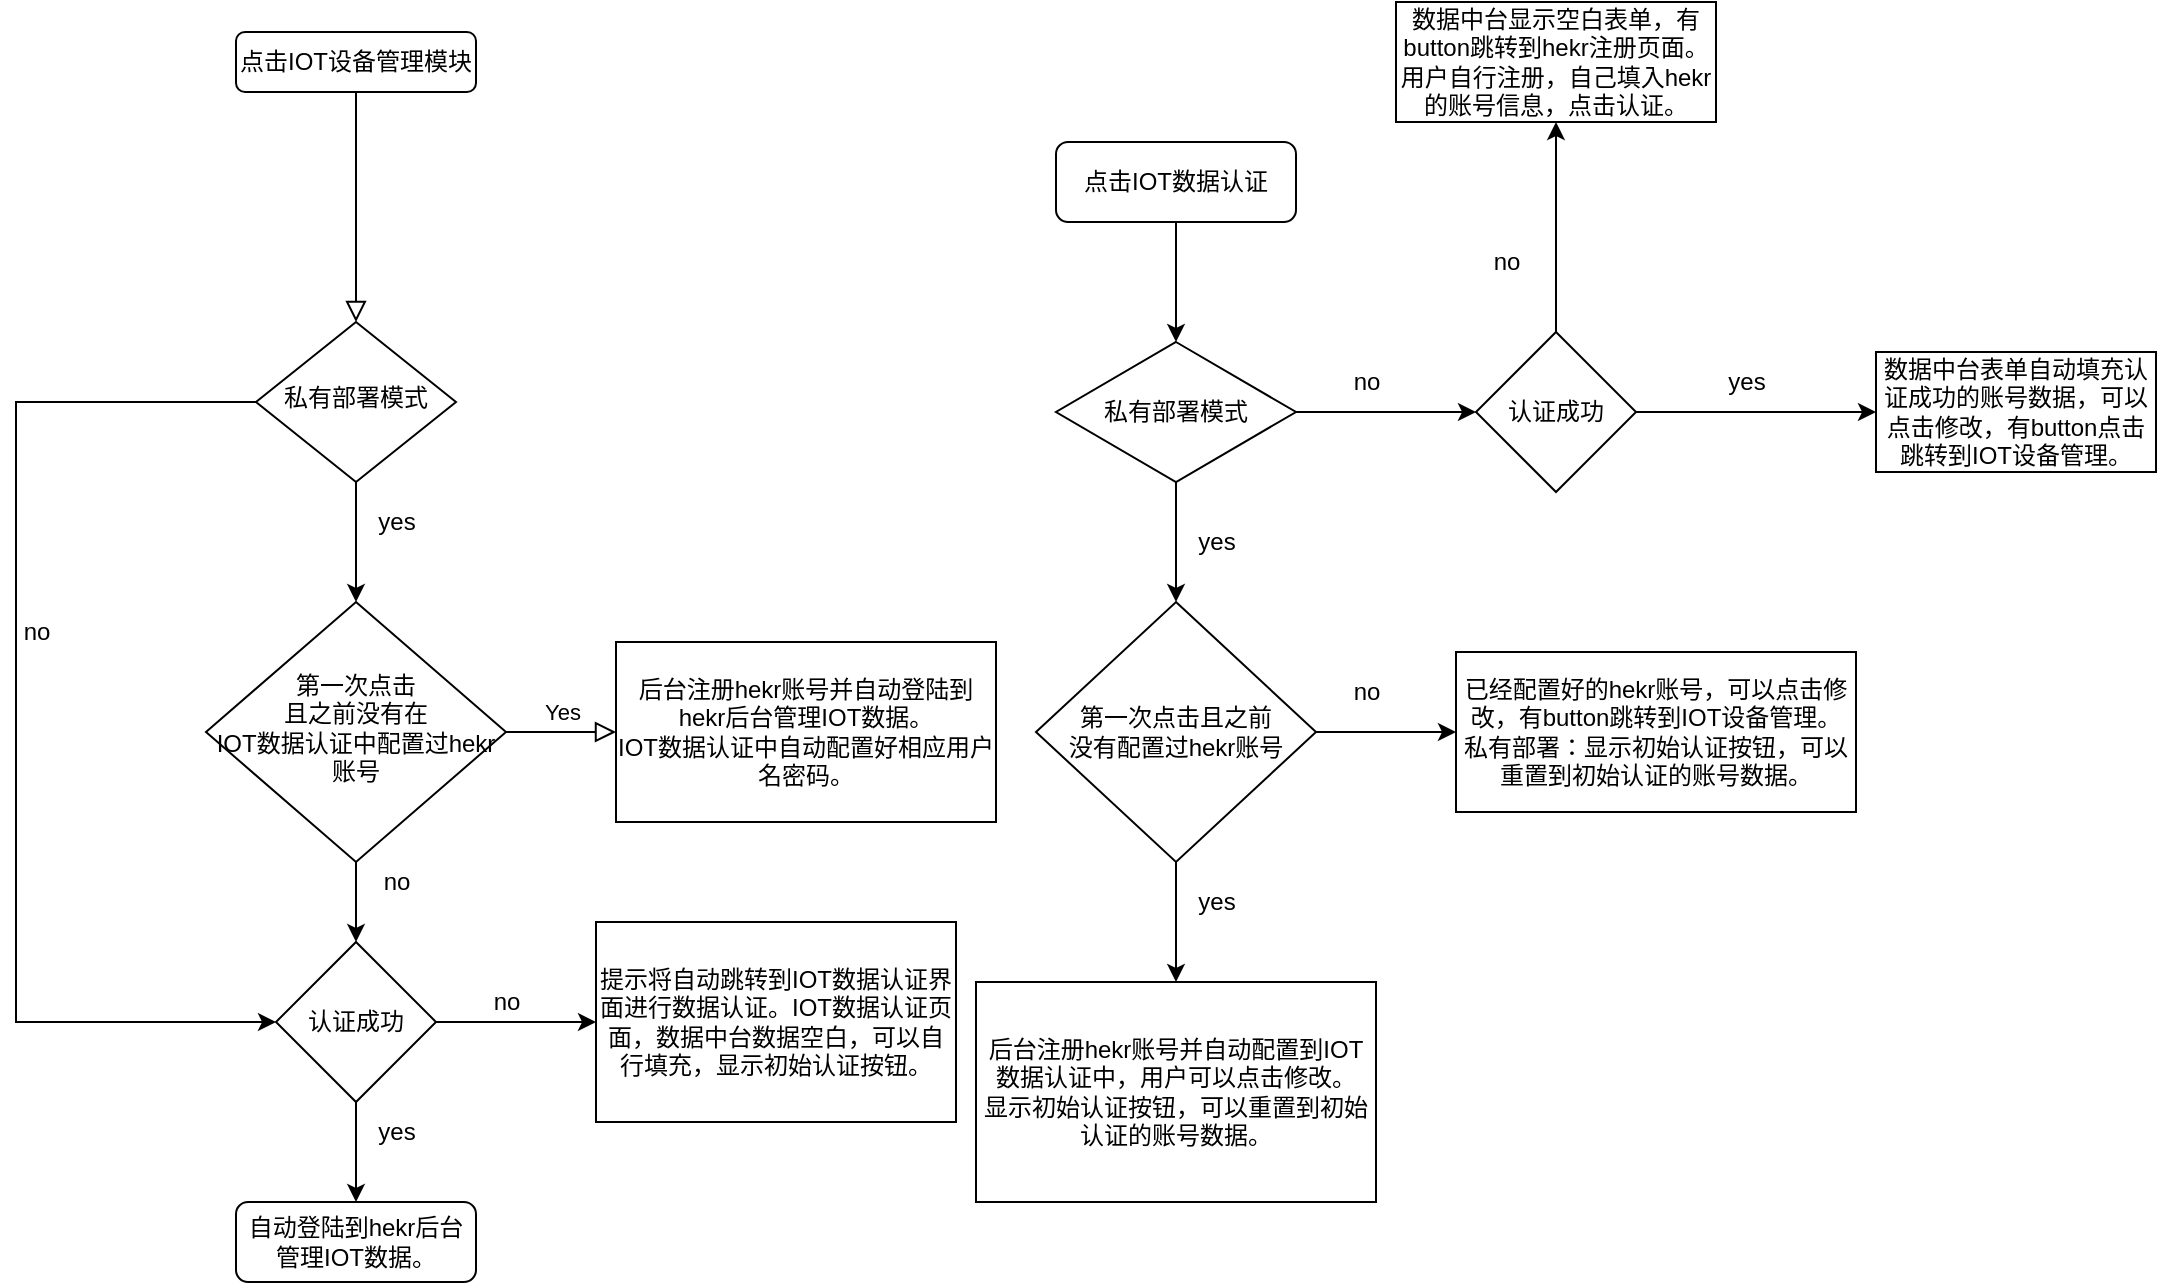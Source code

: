 <mxfile version="14.5.0" type="github">
  <diagram id="C5RBs43oDa-KdzZeNtuy" name="Page-1">
    <mxGraphModel dx="1330" dy="610" grid="1" gridSize="10" guides="1" tooltips="1" connect="1" arrows="1" fold="1" page="1" pageScale="1" pageWidth="827" pageHeight="1169" math="0" shadow="0">
      <root>
        <mxCell id="WIyWlLk6GJQsqaUBKTNV-0" />
        <mxCell id="WIyWlLk6GJQsqaUBKTNV-1" parent="WIyWlLk6GJQsqaUBKTNV-0" />
        <mxCell id="WIyWlLk6GJQsqaUBKTNV-2" value="" style="rounded=0;html=1;jettySize=auto;orthogonalLoop=1;fontSize=11;endArrow=block;endFill=0;endSize=8;strokeWidth=1;shadow=0;labelBackgroundColor=none;edgeStyle=orthogonalEdgeStyle;" parent="WIyWlLk6GJQsqaUBKTNV-1" source="WIyWlLk6GJQsqaUBKTNV-3" target="WIyWlLk6GJQsqaUBKTNV-6" edge="1">
          <mxGeometry relative="1" as="geometry" />
        </mxCell>
        <mxCell id="WIyWlLk6GJQsqaUBKTNV-3" value="点击IOT设备管理模块" style="rounded=1;whiteSpace=wrap;html=1;fontSize=12;glass=0;strokeWidth=1;shadow=0;" parent="WIyWlLk6GJQsqaUBKTNV-1" vertex="1">
          <mxGeometry x="160" y="25" width="120" height="30" as="geometry" />
        </mxCell>
        <mxCell id="k0uKY-lTLWk4_8m04BFy-28" value="" style="edgeStyle=orthogonalEdgeStyle;rounded=0;orthogonalLoop=1;jettySize=auto;html=1;" edge="1" parent="WIyWlLk6GJQsqaUBKTNV-1" source="WIyWlLk6GJQsqaUBKTNV-6" target="WIyWlLk6GJQsqaUBKTNV-10">
          <mxGeometry relative="1" as="geometry" />
        </mxCell>
        <mxCell id="k0uKY-lTLWk4_8m04BFy-56" style="edgeStyle=orthogonalEdgeStyle;rounded=0;orthogonalLoop=1;jettySize=auto;html=1;exitX=0;exitY=0.5;exitDx=0;exitDy=0;" edge="1" parent="WIyWlLk6GJQsqaUBKTNV-1" source="WIyWlLk6GJQsqaUBKTNV-6">
          <mxGeometry relative="1" as="geometry">
            <mxPoint x="180" y="520" as="targetPoint" />
            <Array as="points">
              <mxPoint x="50" y="210" />
              <mxPoint x="50" y="520" />
            </Array>
          </mxGeometry>
        </mxCell>
        <mxCell id="WIyWlLk6GJQsqaUBKTNV-6" value="私有部署模式" style="rhombus;whiteSpace=wrap;html=1;shadow=0;fontFamily=Helvetica;fontSize=12;align=center;strokeWidth=1;spacing=6;spacingTop=-4;" parent="WIyWlLk6GJQsqaUBKTNV-1" vertex="1">
          <mxGeometry x="170" y="170" width="100" height="80" as="geometry" />
        </mxCell>
        <mxCell id="WIyWlLk6GJQsqaUBKTNV-9" value="Yes" style="edgeStyle=orthogonalEdgeStyle;rounded=0;html=1;jettySize=auto;orthogonalLoop=1;fontSize=11;endArrow=block;endFill=0;endSize=8;strokeWidth=1;shadow=0;labelBackgroundColor=none;" parent="WIyWlLk6GJQsqaUBKTNV-1" source="WIyWlLk6GJQsqaUBKTNV-10" target="WIyWlLk6GJQsqaUBKTNV-12" edge="1">
          <mxGeometry y="10" relative="1" as="geometry">
            <mxPoint as="offset" />
          </mxGeometry>
        </mxCell>
        <mxCell id="k0uKY-lTLWk4_8m04BFy-46" value="" style="edgeStyle=orthogonalEdgeStyle;rounded=0;orthogonalLoop=1;jettySize=auto;html=1;" edge="1" parent="WIyWlLk6GJQsqaUBKTNV-1" source="WIyWlLk6GJQsqaUBKTNV-10" target="k0uKY-lTLWk4_8m04BFy-44">
          <mxGeometry relative="1" as="geometry" />
        </mxCell>
        <mxCell id="WIyWlLk6GJQsqaUBKTNV-10" value="第一次点击&lt;br&gt;且之前没有在&lt;br&gt;IOT数据认证中配置过hekr账号" style="rhombus;whiteSpace=wrap;html=1;shadow=0;fontFamily=Helvetica;fontSize=12;align=center;strokeWidth=1;spacing=6;spacingTop=-4;" parent="WIyWlLk6GJQsqaUBKTNV-1" vertex="1">
          <mxGeometry x="145" y="310" width="150" height="130" as="geometry" />
        </mxCell>
        <mxCell id="WIyWlLk6GJQsqaUBKTNV-11" value="自动登陆到hekr后台管理IOT数据。" style="rounded=1;whiteSpace=wrap;html=1;fontSize=12;glass=0;strokeWidth=1;shadow=0;" parent="WIyWlLk6GJQsqaUBKTNV-1" vertex="1">
          <mxGeometry x="160" y="610" width="120" height="40" as="geometry" />
        </mxCell>
        <mxCell id="WIyWlLk6GJQsqaUBKTNV-12" value="后台注册hekr账号并自动登陆到hekr后台管理IOT数据。&lt;br&gt;IOT数据认证中自动配置好相应用户名密码。" style="rounded=0;whiteSpace=wrap;html=1;fontSize=12;glass=0;strokeWidth=1;shadow=0;" parent="WIyWlLk6GJQsqaUBKTNV-1" vertex="1">
          <mxGeometry x="350" y="330" width="190" height="90" as="geometry" />
        </mxCell>
        <mxCell id="k0uKY-lTLWk4_8m04BFy-4" value="" style="edgeStyle=orthogonalEdgeStyle;rounded=0;orthogonalLoop=1;jettySize=auto;html=1;" edge="1" parent="WIyWlLk6GJQsqaUBKTNV-1" source="k0uKY-lTLWk4_8m04BFy-1">
          <mxGeometry relative="1" as="geometry">
            <mxPoint x="630" y="180.0" as="targetPoint" />
          </mxGeometry>
        </mxCell>
        <mxCell id="k0uKY-lTLWk4_8m04BFy-1" value="点击IOT数据认证" style="rounded=1;whiteSpace=wrap;html=1;fontSize=12;glass=0;strokeWidth=1;shadow=0;" vertex="1" parent="WIyWlLk6GJQsqaUBKTNV-1">
          <mxGeometry x="570" y="80" width="120" height="40" as="geometry" />
        </mxCell>
        <mxCell id="k0uKY-lTLWk4_8m04BFy-8" value="" style="edgeStyle=orthogonalEdgeStyle;rounded=0;orthogonalLoop=1;jettySize=auto;html=1;" edge="1" parent="WIyWlLk6GJQsqaUBKTNV-1" source="k0uKY-lTLWk4_8m04BFy-5">
          <mxGeometry relative="1" as="geometry">
            <mxPoint x="630" y="310" as="targetPoint" />
          </mxGeometry>
        </mxCell>
        <mxCell id="k0uKY-lTLWk4_8m04BFy-14" value="" style="edgeStyle=orthogonalEdgeStyle;rounded=0;orthogonalLoop=1;jettySize=auto;html=1;entryX=0;entryY=0.5;entryDx=0;entryDy=0;" edge="1" parent="WIyWlLk6GJQsqaUBKTNV-1" source="k0uKY-lTLWk4_8m04BFy-5" target="k0uKY-lTLWk4_8m04BFy-33">
          <mxGeometry relative="1" as="geometry">
            <mxPoint x="720" y="215" as="targetPoint" />
          </mxGeometry>
        </mxCell>
        <mxCell id="k0uKY-lTLWk4_8m04BFy-5" value="私有部署模式" style="rhombus;whiteSpace=wrap;html=1;" vertex="1" parent="WIyWlLk6GJQsqaUBKTNV-1">
          <mxGeometry x="570" y="180" width="120" height="70" as="geometry" />
        </mxCell>
        <mxCell id="k0uKY-lTLWk4_8m04BFy-11" value="" style="edgeStyle=orthogonalEdgeStyle;rounded=0;orthogonalLoop=1;jettySize=auto;html=1;" edge="1" parent="WIyWlLk6GJQsqaUBKTNV-1" source="k0uKY-lTLWk4_8m04BFy-7" target="k0uKY-lTLWk4_8m04BFy-10">
          <mxGeometry relative="1" as="geometry" />
        </mxCell>
        <mxCell id="k0uKY-lTLWk4_8m04BFy-17" value="" style="edgeStyle=orthogonalEdgeStyle;rounded=0;orthogonalLoop=1;jettySize=auto;html=1;" edge="1" parent="WIyWlLk6GJQsqaUBKTNV-1" source="k0uKY-lTLWk4_8m04BFy-7" target="k0uKY-lTLWk4_8m04BFy-16">
          <mxGeometry relative="1" as="geometry">
            <Array as="points">
              <mxPoint x="730" y="375" />
              <mxPoint x="730" y="375" />
            </Array>
          </mxGeometry>
        </mxCell>
        <mxCell id="k0uKY-lTLWk4_8m04BFy-7" value="第一次点击且之前&lt;br&gt;没有配置过hekr账号" style="rhombus;whiteSpace=wrap;html=1;" vertex="1" parent="WIyWlLk6GJQsqaUBKTNV-1">
          <mxGeometry x="560" y="310" width="140" height="130" as="geometry" />
        </mxCell>
        <mxCell id="k0uKY-lTLWk4_8m04BFy-9" value="yes&lt;br&gt;" style="text;html=1;align=center;verticalAlign=middle;resizable=0;points=[];autosize=1;" vertex="1" parent="WIyWlLk6GJQsqaUBKTNV-1">
          <mxGeometry x="635" y="270" width="30" height="20" as="geometry" />
        </mxCell>
        <mxCell id="k0uKY-lTLWk4_8m04BFy-10" value="后台注册hekr账号并自动配置到IOT数据认证中，用户可以点击修改。&lt;br&gt;显示初始认证按钮，可以重置到初始认证的账号数据。" style="whiteSpace=wrap;html=1;" vertex="1" parent="WIyWlLk6GJQsqaUBKTNV-1">
          <mxGeometry x="530" y="500" width="200" height="110" as="geometry" />
        </mxCell>
        <mxCell id="k0uKY-lTLWk4_8m04BFy-12" value="yes" style="text;html=1;align=center;verticalAlign=middle;resizable=0;points=[];autosize=1;" vertex="1" parent="WIyWlLk6GJQsqaUBKTNV-1">
          <mxGeometry x="635" y="450" width="30" height="20" as="geometry" />
        </mxCell>
        <mxCell id="k0uKY-lTLWk4_8m04BFy-15" value="no" style="text;html=1;align=center;verticalAlign=middle;resizable=0;points=[];autosize=1;" vertex="1" parent="WIyWlLk6GJQsqaUBKTNV-1">
          <mxGeometry x="710" y="190" width="30" height="20" as="geometry" />
        </mxCell>
        <mxCell id="k0uKY-lTLWk4_8m04BFy-16" value="已经配置好的hekr账号，可以点击修改，有button跳转到IOT设备管理。&lt;br&gt;私有部署：显示初始认证按钮，可以重置到初始认证的账号数据。" style="whiteSpace=wrap;html=1;" vertex="1" parent="WIyWlLk6GJQsqaUBKTNV-1">
          <mxGeometry x="770" y="335" width="200" height="80" as="geometry" />
        </mxCell>
        <mxCell id="k0uKY-lTLWk4_8m04BFy-18" value="no" style="text;html=1;align=center;verticalAlign=middle;resizable=0;points=[];autosize=1;" vertex="1" parent="WIyWlLk6GJQsqaUBKTNV-1">
          <mxGeometry x="710" y="345" width="30" height="20" as="geometry" />
        </mxCell>
        <mxCell id="k0uKY-lTLWk4_8m04BFy-35" value="" style="edgeStyle=orthogonalEdgeStyle;rounded=0;orthogonalLoop=1;jettySize=auto;html=1;" edge="1" parent="WIyWlLk6GJQsqaUBKTNV-1" source="k0uKY-lTLWk4_8m04BFy-33" target="k0uKY-lTLWk4_8m04BFy-34">
          <mxGeometry relative="1" as="geometry" />
        </mxCell>
        <mxCell id="k0uKY-lTLWk4_8m04BFy-38" value="" style="edgeStyle=orthogonalEdgeStyle;rounded=0;orthogonalLoop=1;jettySize=auto;html=1;" edge="1" parent="WIyWlLk6GJQsqaUBKTNV-1" source="k0uKY-lTLWk4_8m04BFy-33" target="k0uKY-lTLWk4_8m04BFy-37">
          <mxGeometry relative="1" as="geometry" />
        </mxCell>
        <mxCell id="k0uKY-lTLWk4_8m04BFy-33" value="认证成功" style="rhombus;whiteSpace=wrap;html=1;" vertex="1" parent="WIyWlLk6GJQsqaUBKTNV-1">
          <mxGeometry x="780" y="175" width="80" height="80" as="geometry" />
        </mxCell>
        <mxCell id="k0uKY-lTLWk4_8m04BFy-34" value="数据中台表单自动填充认证成功的账号数据，可以点击修改，有button点击跳转到IOT设备管理。" style="whiteSpace=wrap;html=1;" vertex="1" parent="WIyWlLk6GJQsqaUBKTNV-1">
          <mxGeometry x="980" y="185" width="140" height="60" as="geometry" />
        </mxCell>
        <mxCell id="k0uKY-lTLWk4_8m04BFy-36" value="yes&lt;br&gt;" style="text;html=1;align=center;verticalAlign=middle;resizable=0;points=[];autosize=1;" vertex="1" parent="WIyWlLk6GJQsqaUBKTNV-1">
          <mxGeometry x="900" y="190" width="30" height="20" as="geometry" />
        </mxCell>
        <mxCell id="k0uKY-lTLWk4_8m04BFy-37" value="数据中台显示空白表单，有button跳转到hekr注册页面。用户自行注册，自己填入hekr的账号信息，点击认证。" style="whiteSpace=wrap;html=1;" vertex="1" parent="WIyWlLk6GJQsqaUBKTNV-1">
          <mxGeometry x="740" y="10" width="160" height="60" as="geometry" />
        </mxCell>
        <mxCell id="k0uKY-lTLWk4_8m04BFy-39" value="no&lt;br&gt;" style="text;html=1;align=center;verticalAlign=middle;resizable=0;points=[];autosize=1;" vertex="1" parent="WIyWlLk6GJQsqaUBKTNV-1">
          <mxGeometry x="780" y="130" width="30" height="20" as="geometry" />
        </mxCell>
        <mxCell id="k0uKY-lTLWk4_8m04BFy-40" value="yes&lt;br&gt;" style="text;html=1;align=center;verticalAlign=middle;resizable=0;points=[];autosize=1;" vertex="1" parent="WIyWlLk6GJQsqaUBKTNV-1">
          <mxGeometry x="225" y="260" width="30" height="20" as="geometry" />
        </mxCell>
        <mxCell id="k0uKY-lTLWk4_8m04BFy-47" value="" style="edgeStyle=orthogonalEdgeStyle;rounded=0;orthogonalLoop=1;jettySize=auto;html=1;" edge="1" parent="WIyWlLk6GJQsqaUBKTNV-1" source="k0uKY-lTLWk4_8m04BFy-44" target="WIyWlLk6GJQsqaUBKTNV-11">
          <mxGeometry relative="1" as="geometry" />
        </mxCell>
        <mxCell id="k0uKY-lTLWk4_8m04BFy-53" value="" style="edgeStyle=orthogonalEdgeStyle;rounded=0;orthogonalLoop=1;jettySize=auto;html=1;" edge="1" parent="WIyWlLk6GJQsqaUBKTNV-1" source="k0uKY-lTLWk4_8m04BFy-44" target="k0uKY-lTLWk4_8m04BFy-52">
          <mxGeometry relative="1" as="geometry" />
        </mxCell>
        <mxCell id="k0uKY-lTLWk4_8m04BFy-44" value="认证成功" style="rhombus;whiteSpace=wrap;html=1;" vertex="1" parent="WIyWlLk6GJQsqaUBKTNV-1">
          <mxGeometry x="180" y="480" width="80" height="80" as="geometry" />
        </mxCell>
        <mxCell id="k0uKY-lTLWk4_8m04BFy-48" value="no" style="text;html=1;align=center;verticalAlign=middle;resizable=0;points=[];autosize=1;" vertex="1" parent="WIyWlLk6GJQsqaUBKTNV-1">
          <mxGeometry x="225" y="440" width="30" height="20" as="geometry" />
        </mxCell>
        <mxCell id="k0uKY-lTLWk4_8m04BFy-49" value="yes&lt;br&gt;" style="text;html=1;align=center;verticalAlign=middle;resizable=0;points=[];autosize=1;" vertex="1" parent="WIyWlLk6GJQsqaUBKTNV-1">
          <mxGeometry x="225" y="565" width="30" height="20" as="geometry" />
        </mxCell>
        <mxCell id="k0uKY-lTLWk4_8m04BFy-52" value="提示将自动跳转到IOT数据认证界面进行数据认证。IOT数据认证页面，数据中台数据空白，可以自行填充，显示初始认证按钮。" style="whiteSpace=wrap;html=1;" vertex="1" parent="WIyWlLk6GJQsqaUBKTNV-1">
          <mxGeometry x="340" y="470" width="180" height="100" as="geometry" />
        </mxCell>
        <mxCell id="k0uKY-lTLWk4_8m04BFy-54" value="no" style="text;html=1;align=center;verticalAlign=middle;resizable=0;points=[];autosize=1;" vertex="1" parent="WIyWlLk6GJQsqaUBKTNV-1">
          <mxGeometry x="280" y="500" width="30" height="20" as="geometry" />
        </mxCell>
        <mxCell id="k0uKY-lTLWk4_8m04BFy-57" value="no" style="text;html=1;align=center;verticalAlign=middle;resizable=0;points=[];autosize=1;" vertex="1" parent="WIyWlLk6GJQsqaUBKTNV-1">
          <mxGeometry x="45" y="315" width="30" height="20" as="geometry" />
        </mxCell>
      </root>
    </mxGraphModel>
  </diagram>
</mxfile>
